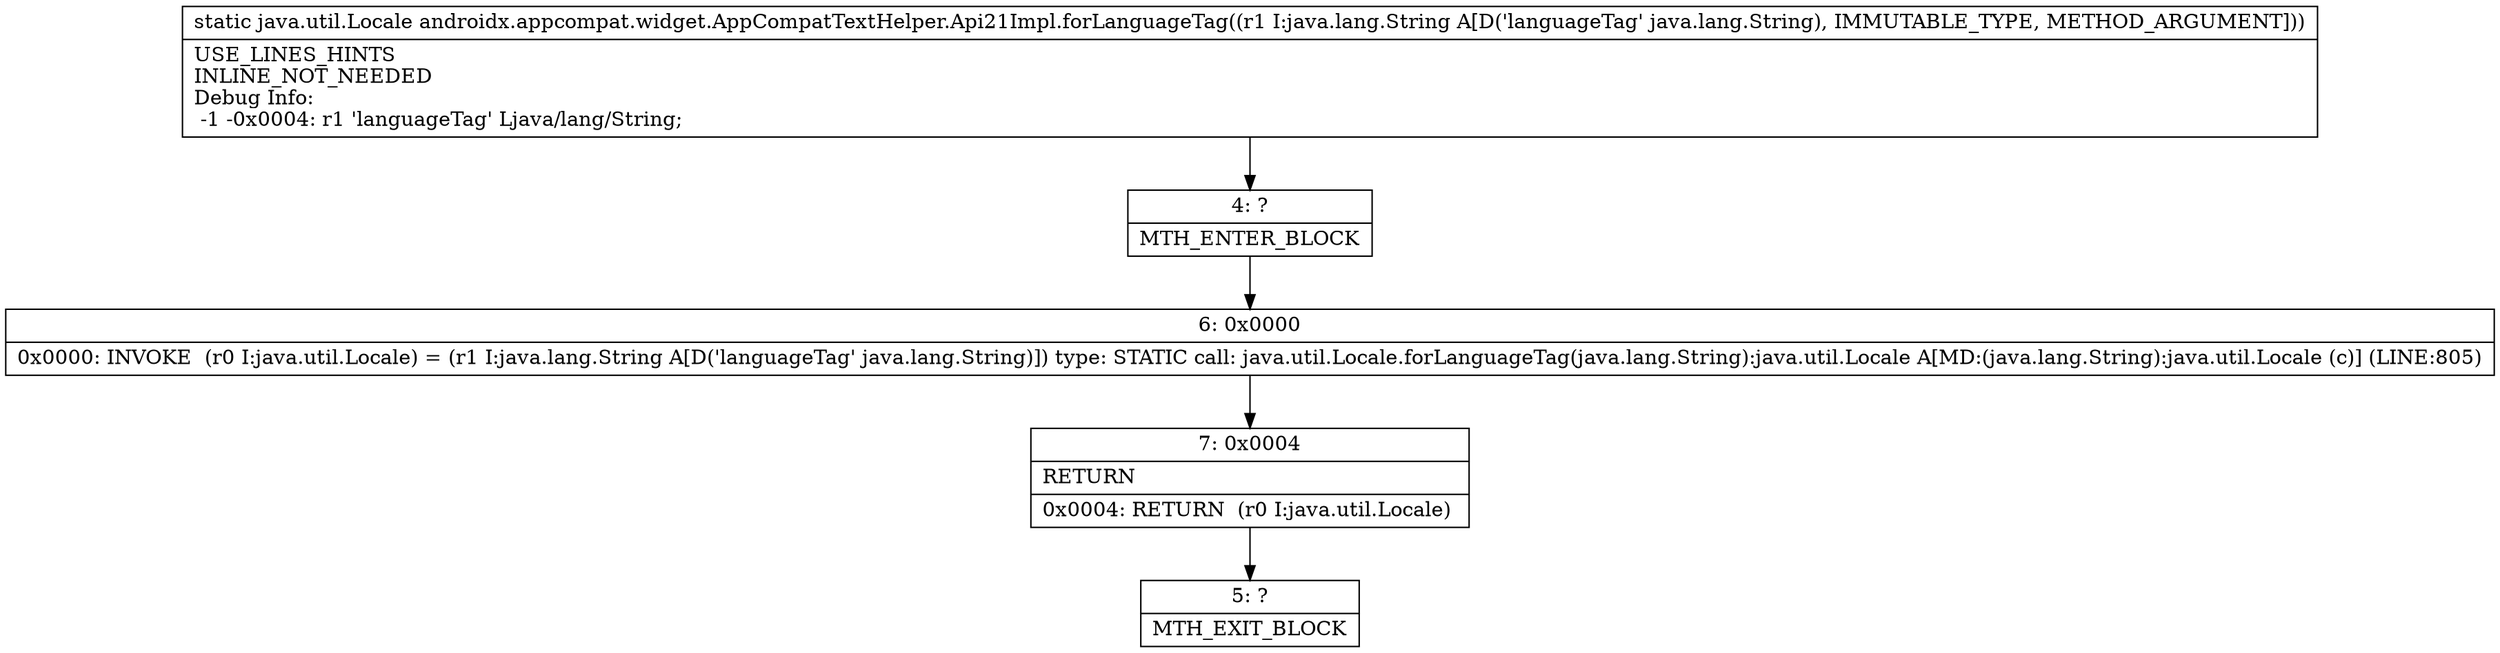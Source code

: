 digraph "CFG forandroidx.appcompat.widget.AppCompatTextHelper.Api21Impl.forLanguageTag(Ljava\/lang\/String;)Ljava\/util\/Locale;" {
Node_4 [shape=record,label="{4\:\ ?|MTH_ENTER_BLOCK\l}"];
Node_6 [shape=record,label="{6\:\ 0x0000|0x0000: INVOKE  (r0 I:java.util.Locale) = (r1 I:java.lang.String A[D('languageTag' java.lang.String)]) type: STATIC call: java.util.Locale.forLanguageTag(java.lang.String):java.util.Locale A[MD:(java.lang.String):java.util.Locale (c)] (LINE:805)\l}"];
Node_7 [shape=record,label="{7\:\ 0x0004|RETURN\l|0x0004: RETURN  (r0 I:java.util.Locale) \l}"];
Node_5 [shape=record,label="{5\:\ ?|MTH_EXIT_BLOCK\l}"];
MethodNode[shape=record,label="{static java.util.Locale androidx.appcompat.widget.AppCompatTextHelper.Api21Impl.forLanguageTag((r1 I:java.lang.String A[D('languageTag' java.lang.String), IMMUTABLE_TYPE, METHOD_ARGUMENT]))  | USE_LINES_HINTS\lINLINE_NOT_NEEDED\lDebug Info:\l  \-1 \-0x0004: r1 'languageTag' Ljava\/lang\/String;\l}"];
MethodNode -> Node_4;Node_4 -> Node_6;
Node_6 -> Node_7;
Node_7 -> Node_5;
}

